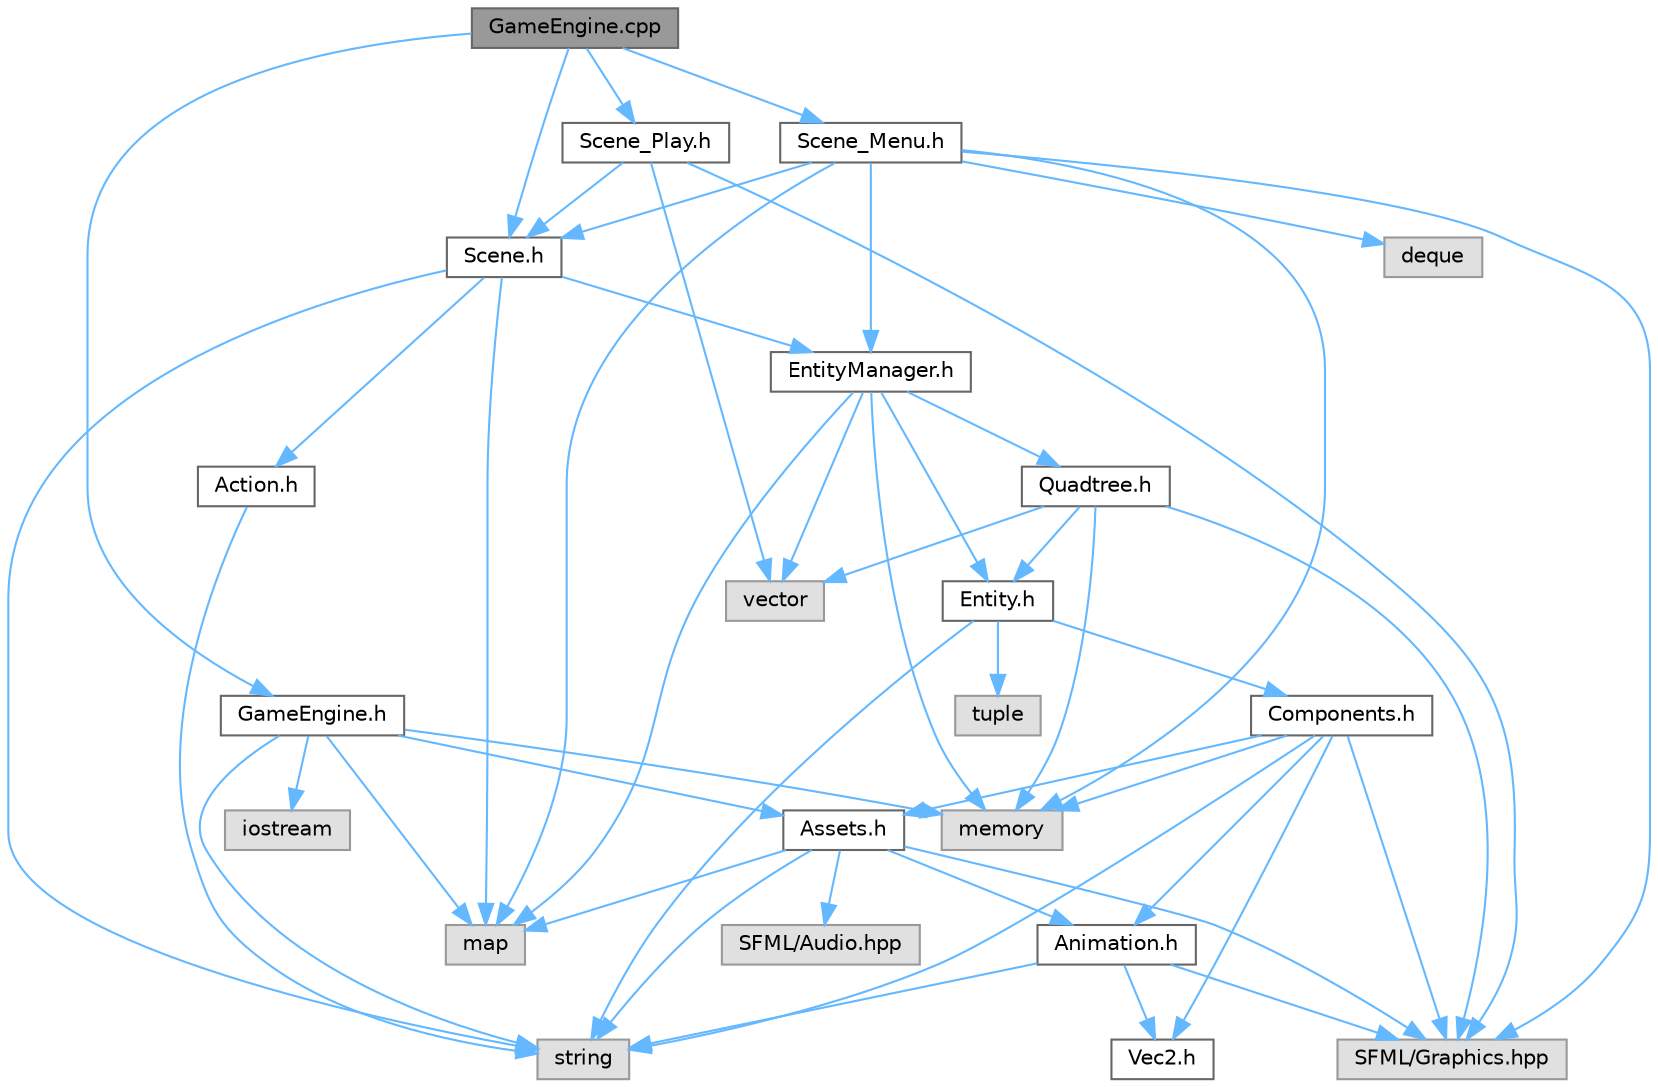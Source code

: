 digraph "GameEngine.cpp"
{
 // LATEX_PDF_SIZE
  bgcolor="transparent";
  edge [fontname=Helvetica,fontsize=10,labelfontname=Helvetica,labelfontsize=10];
  node [fontname=Helvetica,fontsize=10,shape=box,height=0.2,width=0.4];
  Node1 [id="Node000001",label="GameEngine.cpp",height=0.2,width=0.4,color="gray40", fillcolor="grey60", style="filled", fontcolor="black",tooltip=" "];
  Node1 -> Node2 [id="edge50_Node000001_Node000002",color="steelblue1",style="solid",tooltip=" "];
  Node2 [id="Node000002",label="Scene.h",height=0.2,width=0.4,color="grey40", fillcolor="white", style="filled",URL="$_scene_8h.html",tooltip=" "];
  Node2 -> Node3 [id="edge51_Node000002_Node000003",color="steelblue1",style="solid",tooltip=" "];
  Node3 [id="Node000003",label="map",height=0.2,width=0.4,color="grey60", fillcolor="#E0E0E0", style="filled",tooltip=" "];
  Node2 -> Node4 [id="edge52_Node000002_Node000004",color="steelblue1",style="solid",tooltip=" "];
  Node4 [id="Node000004",label="string",height=0.2,width=0.4,color="grey60", fillcolor="#E0E0E0", style="filled",tooltip=" "];
  Node2 -> Node5 [id="edge53_Node000002_Node000005",color="steelblue1",style="solid",tooltip=" "];
  Node5 [id="Node000005",label="Action.h",height=0.2,width=0.4,color="grey40", fillcolor="white", style="filled",URL="$_action_8h.html",tooltip=" "];
  Node5 -> Node4 [id="edge54_Node000005_Node000004",color="steelblue1",style="solid",tooltip=" "];
  Node2 -> Node6 [id="edge55_Node000002_Node000006",color="steelblue1",style="solid",tooltip=" "];
  Node6 [id="Node000006",label="EntityManager.h",height=0.2,width=0.4,color="grey40", fillcolor="white", style="filled",URL="$_entity_manager_8h.html",tooltip=" "];
  Node6 -> Node7 [id="edge56_Node000006_Node000007",color="steelblue1",style="solid",tooltip=" "];
  Node7 [id="Node000007",label="vector",height=0.2,width=0.4,color="grey60", fillcolor="#E0E0E0", style="filled",tooltip=" "];
  Node6 -> Node8 [id="edge57_Node000006_Node000008",color="steelblue1",style="solid",tooltip=" "];
  Node8 [id="Node000008",label="memory",height=0.2,width=0.4,color="grey60", fillcolor="#E0E0E0", style="filled",tooltip=" "];
  Node6 -> Node3 [id="edge58_Node000006_Node000003",color="steelblue1",style="solid",tooltip=" "];
  Node6 -> Node9 [id="edge59_Node000006_Node000009",color="steelblue1",style="solid",tooltip=" "];
  Node9 [id="Node000009",label="Entity.h",height=0.2,width=0.4,color="grey40", fillcolor="white", style="filled",URL="$_entity_8h.html",tooltip=" "];
  Node9 -> Node10 [id="edge60_Node000009_Node000010",color="steelblue1",style="solid",tooltip=" "];
  Node10 [id="Node000010",label="Components.h",height=0.2,width=0.4,color="grey40", fillcolor="white", style="filled",URL="$_components_8h.html",tooltip=" "];
  Node10 -> Node11 [id="edge61_Node000010_Node000011",color="steelblue1",style="solid",tooltip=" "];
  Node11 [id="Node000011",label="Animation.h",height=0.2,width=0.4,color="grey40", fillcolor="white", style="filled",URL="$_animation_8h.html",tooltip=" "];
  Node11 -> Node12 [id="edge62_Node000011_Node000012",color="steelblue1",style="solid",tooltip=" "];
  Node12 [id="Node000012",label="SFML/Graphics.hpp",height=0.2,width=0.4,color="grey60", fillcolor="#E0E0E0", style="filled",tooltip=" "];
  Node11 -> Node13 [id="edge63_Node000011_Node000013",color="steelblue1",style="solid",tooltip=" "];
  Node13 [id="Node000013",label="Vec2.h",height=0.2,width=0.4,color="grey40", fillcolor="white", style="filled",URL="$_vec2_8h.html",tooltip=" "];
  Node11 -> Node4 [id="edge64_Node000011_Node000004",color="steelblue1",style="solid",tooltip=" "];
  Node10 -> Node14 [id="edge65_Node000010_Node000014",color="steelblue1",style="solid",tooltip=" "];
  Node14 [id="Node000014",label="Assets.h",height=0.2,width=0.4,color="grey40", fillcolor="white", style="filled",URL="$_assets_8h.html",tooltip=" "];
  Node14 -> Node3 [id="edge66_Node000014_Node000003",color="steelblue1",style="solid",tooltip=" "];
  Node14 -> Node4 [id="edge67_Node000014_Node000004",color="steelblue1",style="solid",tooltip=" "];
  Node14 -> Node12 [id="edge68_Node000014_Node000012",color="steelblue1",style="solid",tooltip=" "];
  Node14 -> Node15 [id="edge69_Node000014_Node000015",color="steelblue1",style="solid",tooltip=" "];
  Node15 [id="Node000015",label="SFML/Audio.hpp",height=0.2,width=0.4,color="grey60", fillcolor="#E0E0E0", style="filled",tooltip=" "];
  Node14 -> Node11 [id="edge70_Node000014_Node000011",color="steelblue1",style="solid",tooltip=" "];
  Node10 -> Node13 [id="edge71_Node000010_Node000013",color="steelblue1",style="solid",tooltip=" "];
  Node10 -> Node4 [id="edge72_Node000010_Node000004",color="steelblue1",style="solid",tooltip=" "];
  Node10 -> Node12 [id="edge73_Node000010_Node000012",color="steelblue1",style="solid",tooltip=" "];
  Node10 -> Node8 [id="edge74_Node000010_Node000008",color="steelblue1",style="solid",tooltip=" "];
  Node9 -> Node4 [id="edge75_Node000009_Node000004",color="steelblue1",style="solid",tooltip=" "];
  Node9 -> Node16 [id="edge76_Node000009_Node000016",color="steelblue1",style="solid",tooltip=" "];
  Node16 [id="Node000016",label="tuple",height=0.2,width=0.4,color="grey60", fillcolor="#E0E0E0", style="filled",tooltip=" "];
  Node6 -> Node17 [id="edge77_Node000006_Node000017",color="steelblue1",style="solid",tooltip=" "];
  Node17 [id="Node000017",label="Quadtree.h",height=0.2,width=0.4,color="grey40", fillcolor="white", style="filled",URL="$_quadtree_8h.html",tooltip=" "];
  Node17 -> Node12 [id="edge78_Node000017_Node000012",color="steelblue1",style="solid",tooltip=" "];
  Node17 -> Node7 [id="edge79_Node000017_Node000007",color="steelblue1",style="solid",tooltip=" "];
  Node17 -> Node8 [id="edge80_Node000017_Node000008",color="steelblue1",style="solid",tooltip=" "];
  Node17 -> Node9 [id="edge81_Node000017_Node000009",color="steelblue1",style="solid",tooltip=" "];
  Node1 -> Node18 [id="edge82_Node000001_Node000018",color="steelblue1",style="solid",tooltip=" "];
  Node18 [id="Node000018",label="Scene_Menu.h",height=0.2,width=0.4,color="grey40", fillcolor="white", style="filled",URL="$_scene___menu_8h.html",tooltip=" "];
  Node18 -> Node2 [id="edge83_Node000018_Node000002",color="steelblue1",style="solid",tooltip=" "];
  Node18 -> Node3 [id="edge84_Node000018_Node000003",color="steelblue1",style="solid",tooltip=" "];
  Node18 -> Node8 [id="edge85_Node000018_Node000008",color="steelblue1",style="solid",tooltip=" "];
  Node18 -> Node19 [id="edge86_Node000018_Node000019",color="steelblue1",style="solid",tooltip=" "];
  Node19 [id="Node000019",label="deque",height=0.2,width=0.4,color="grey60", fillcolor="#E0E0E0", style="filled",tooltip=" "];
  Node18 -> Node12 [id="edge87_Node000018_Node000012",color="steelblue1",style="solid",tooltip=" "];
  Node18 -> Node6 [id="edge88_Node000018_Node000006",color="steelblue1",style="solid",tooltip=" "];
  Node1 -> Node20 [id="edge89_Node000001_Node000020",color="steelblue1",style="solid",tooltip=" "];
  Node20 [id="Node000020",label="GameEngine.h",height=0.2,width=0.4,color="grey40", fillcolor="white", style="filled",URL="$_game_engine_8h.html",tooltip=" "];
  Node20 -> Node14 [id="edge90_Node000020_Node000014",color="steelblue1",style="solid",tooltip=" "];
  Node20 -> Node8 [id="edge91_Node000020_Node000008",color="steelblue1",style="solid",tooltip=" "];
  Node20 -> Node3 [id="edge92_Node000020_Node000003",color="steelblue1",style="solid",tooltip=" "];
  Node20 -> Node4 [id="edge93_Node000020_Node000004",color="steelblue1",style="solid",tooltip=" "];
  Node20 -> Node21 [id="edge94_Node000020_Node000021",color="steelblue1",style="solid",tooltip=" "];
  Node21 [id="Node000021",label="iostream",height=0.2,width=0.4,color="grey60", fillcolor="#E0E0E0", style="filled",tooltip=" "];
  Node1 -> Node22 [id="edge95_Node000001_Node000022",color="steelblue1",style="solid",tooltip=" "];
  Node22 [id="Node000022",label="Scene_Play.h",height=0.2,width=0.4,color="grey40", fillcolor="white", style="filled",URL="$_scene___play_8h.html",tooltip=" "];
  Node22 -> Node2 [id="edge96_Node000022_Node000002",color="steelblue1",style="solid",tooltip=" "];
  Node22 -> Node7 [id="edge97_Node000022_Node000007",color="steelblue1",style="solid",tooltip=" "];
  Node22 -> Node12 [id="edge98_Node000022_Node000012",color="steelblue1",style="solid",tooltip=" "];
}
